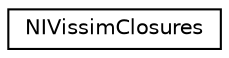 digraph "Graphical Class Hierarchy"
{
  edge [fontname="Helvetica",fontsize="10",labelfontname="Helvetica",labelfontsize="10"];
  node [fontname="Helvetica",fontsize="10",shape=record];
  rankdir="LR";
  Node0 [label="NIVissimClosures",height=0.2,width=0.4,color="black", fillcolor="white", style="filled",URL="$d3/d1c/class_n_i_vissim_closures.html"];
}
